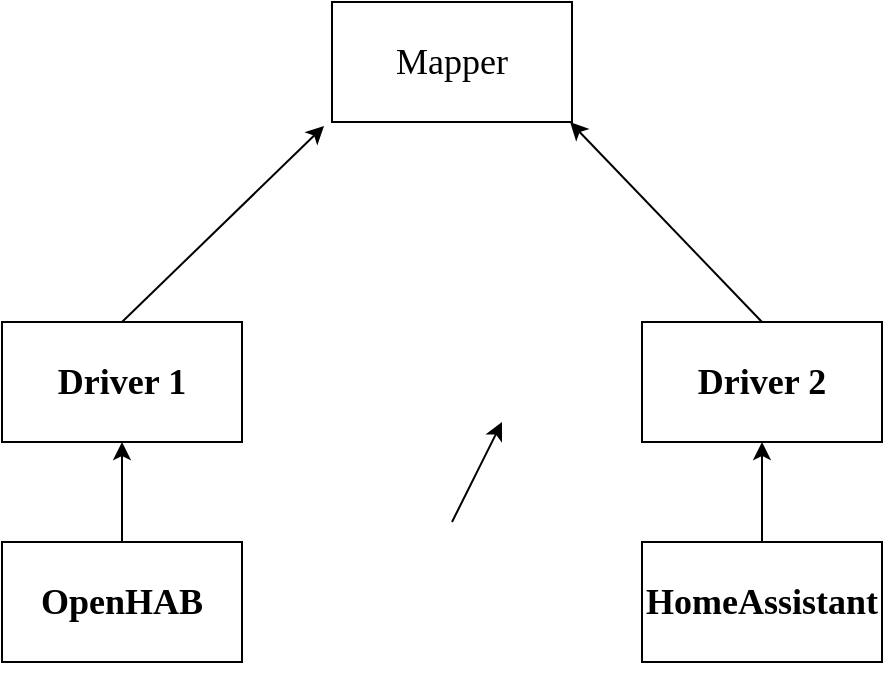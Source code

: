 <mxfile version="10.6.7" type="device"><diagram id="uvzrkdPVGjwI7C_vNPoZ" name="Page-1"><mxGraphModel dx="840" dy="474" grid="1" gridSize="10" guides="1" tooltips="1" connect="1" arrows="1" fold="1" page="1" pageScale="1" pageWidth="850" pageHeight="1100" math="0" shadow="0"><root><mxCell id="0"/><mxCell id="1" parent="0"/><mxCell id="_0D0Wsfh6Wg6OX6L5L3Z-1" value="&lt;h4 style=&quot;font-size: 18px&quot;&gt;&lt;font style=&quot;font-size: 18px&quot; face=&quot;Times New Roman&quot;&gt;OpenHAB&lt;/font&gt;&lt;/h4&gt;" style="rounded=0;whiteSpace=wrap;html=1;" parent="1" vertex="1"><mxGeometry x="190" y="340" width="120" height="60" as="geometry"/></mxCell><mxCell id="_0D0Wsfh6Wg6OX6L5L3Z-3" value="&lt;h4 style=&quot;font-size: 18px&quot;&gt;&lt;font face=&quot;Times New Roman&quot;&gt;HomeAssistant&lt;/font&gt;&lt;/h4&gt;" style="rounded=0;whiteSpace=wrap;html=1;" parent="1" vertex="1"><mxGeometry x="510" y="340" width="120" height="60" as="geometry"/></mxCell><mxCell id="_0D0Wsfh6Wg6OX6L5L3Z-4" value="&lt;h4 style=&quot;font-size: 18px&quot;&gt;&lt;font style=&quot;font-size: 18px&quot; face=&quot;Times New Roman&quot;&gt;Driver 1&lt;/font&gt;&lt;/h4&gt;" style="rounded=0;whiteSpace=wrap;html=1;" parent="1" vertex="1"><mxGeometry x="190" y="230" width="120" height="60" as="geometry"/></mxCell><mxCell id="_0D0Wsfh6Wg6OX6L5L3Z-7" value="&lt;h4 style=&quot;font-size: 18px&quot;&gt;&lt;font style=&quot;font-size: 18px&quot; face=&quot;Times New Roman&quot;&gt;Driver 2&lt;br&gt;&lt;/font&gt;&lt;/h4&gt;" style="rounded=0;whiteSpace=wrap;html=1;" parent="1" vertex="1"><mxGeometry x="510" y="230" width="120" height="60" as="geometry"/></mxCell><mxCell id="_0D0Wsfh6Wg6OX6L5L3Z-8" value="" style="endArrow=classic;html=1;entryX=0.5;entryY=1;entryDx=0;entryDy=0;exitX=0.5;exitY=0;exitDx=0;exitDy=0;" parent="1" source="_0D0Wsfh6Wg6OX6L5L3Z-1" target="_0D0Wsfh6Wg6OX6L5L3Z-4" edge="1"><mxGeometry width="50" height="50" relative="1" as="geometry"><mxPoint x="230" y="350" as="sourcePoint"/><mxPoint x="280" y="300" as="targetPoint"/></mxGeometry></mxCell><mxCell id="_0D0Wsfh6Wg6OX6L5L3Z-9" value="" style="endArrow=classic;html=1;exitX=0.5;exitY=0;exitDx=0;exitDy=0;entryX=0.5;entryY=1;entryDx=0;entryDy=0;" parent="1" target="_0D0Wsfh6Wg6OX6L5L3Z-6" edge="1"><mxGeometry width="50" height="50" relative="1" as="geometry"><mxPoint x="415" y="330" as="sourcePoint"/><mxPoint x="440" y="280" as="targetPoint"/></mxGeometry></mxCell><mxCell id="_0D0Wsfh6Wg6OX6L5L3Z-10" value="" style="endArrow=classic;html=1;entryX=0.5;entryY=1;entryDx=0;entryDy=0;" parent="1" target="_0D0Wsfh6Wg6OX6L5L3Z-7" edge="1"><mxGeometry width="50" height="50" relative="1" as="geometry"><mxPoint x="570" y="340" as="sourcePoint"/><mxPoint x="620" y="300" as="targetPoint"/></mxGeometry></mxCell><mxCell id="_0D0Wsfh6Wg6OX6L5L3Z-11" value="&lt;font style=&quot;font-size: 18px&quot; face=&quot;Times New Roman&quot;&gt;Mapper&lt;/font&gt;" style="rounded=0;whiteSpace=wrap;html=1;" parent="1" vertex="1"><mxGeometry x="355" y="70" width="120" height="60" as="geometry"/></mxCell><mxCell id="_0D0Wsfh6Wg6OX6L5L3Z-12" value="" style="endArrow=classic;html=1;entryX=-0.033;entryY=1.033;entryDx=0;entryDy=0;entryPerimeter=0;exitX=0.5;exitY=0;exitDx=0;exitDy=0;" parent="1" target="_0D0Wsfh6Wg6OX6L5L3Z-11" edge="1" source="_0D0Wsfh6Wg6OX6L5L3Z-4"><mxGeometry width="50" height="50" relative="1" as="geometry"><mxPoint x="200" y="220" as="sourcePoint"/><mxPoint x="250" y="170" as="targetPoint"/></mxGeometry></mxCell><mxCell id="_0D0Wsfh6Wg6OX6L5L3Z-14" value="" style="endArrow=classic;html=1;entryX=0.992;entryY=1;entryDx=0;entryDy=0;entryPerimeter=0;exitX=0.5;exitY=0;exitDx=0;exitDy=0;" parent="1" source="_0D0Wsfh6Wg6OX6L5L3Z-7" target="_0D0Wsfh6Wg6OX6L5L3Z-11" edge="1"><mxGeometry width="50" height="50" relative="1" as="geometry"><mxPoint x="560" y="170" as="sourcePoint"/><mxPoint x="610" y="120" as="targetPoint"/></mxGeometry></mxCell></root></mxGraphModel></diagram></mxfile>